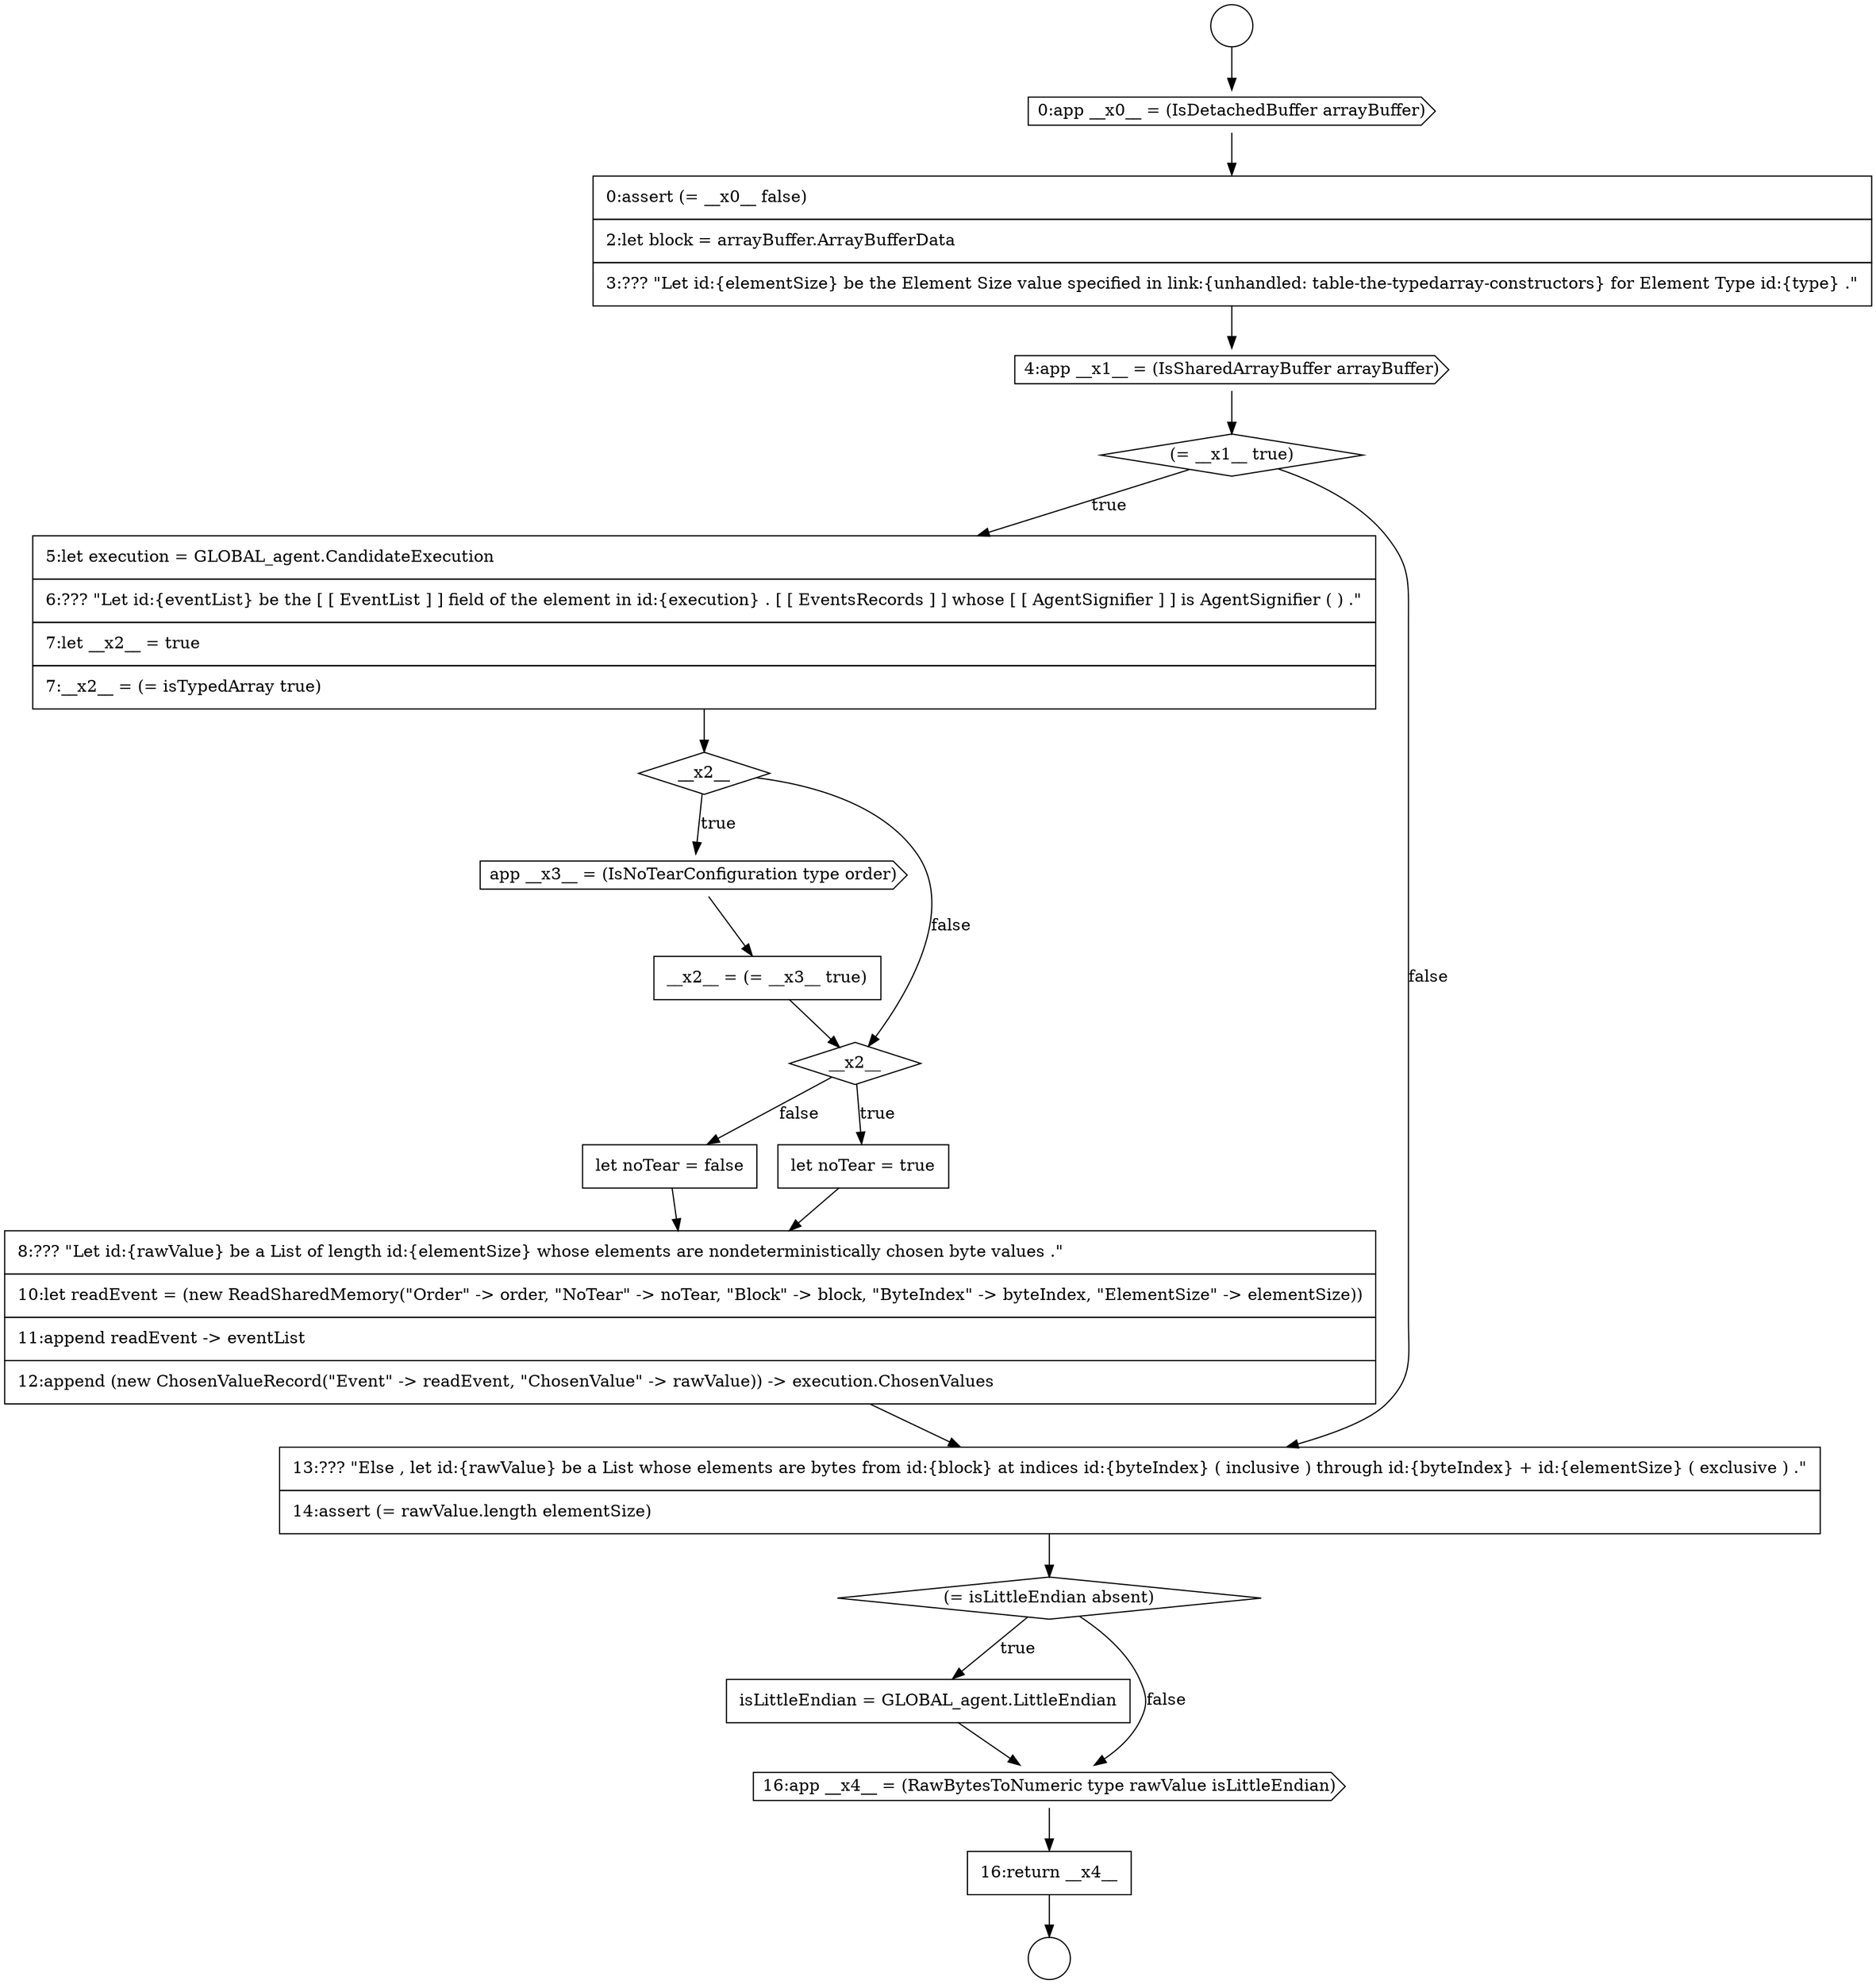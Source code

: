 digraph {
  node17473 [shape=none, margin=0, label=<<font color="black">
    <table border="0" cellborder="1" cellspacing="0" cellpadding="10">
      <tr><td align="left">16:return __x4__</td></tr>
    </table>
  </font>> color="black" fillcolor="white" style=filled]
  node17463 [shape=cds, label=<<font color="black">app __x3__ = (IsNoTearConfiguration type order)</font>> color="black" fillcolor="white" style=filled]
  node17470 [shape=diamond, label=<<font color="black">(= isLittleEndian absent)</font>> color="black" fillcolor="white" style=filled]
  node17467 [shape=none, margin=0, label=<<font color="black">
    <table border="0" cellborder="1" cellspacing="0" cellpadding="10">
      <tr><td align="left">let noTear = false</td></tr>
    </table>
  </font>> color="black" fillcolor="white" style=filled]
  node17462 [shape=diamond, label=<<font color="black">__x2__</font>> color="black" fillcolor="white" style=filled]
  node17471 [shape=none, margin=0, label=<<font color="black">
    <table border="0" cellborder="1" cellspacing="0" cellpadding="10">
      <tr><td align="left">isLittleEndian = GLOBAL_agent.LittleEndian</td></tr>
    </table>
  </font>> color="black" fillcolor="white" style=filled]
  node17468 [shape=none, margin=0, label=<<font color="black">
    <table border="0" cellborder="1" cellspacing="0" cellpadding="10">
      <tr><td align="left">8:??? &quot;Let id:{rawValue} be a List of length id:{elementSize} whose elements are nondeterministically chosen byte values .&quot;</td></tr>
      <tr><td align="left">10:let readEvent = (new ReadSharedMemory(&quot;Order&quot; -&gt; order, &quot;NoTear&quot; -&gt; noTear, &quot;Block&quot; -&gt; block, &quot;ByteIndex&quot; -&gt; byteIndex, &quot;ElementSize&quot; -&gt; elementSize))</td></tr>
      <tr><td align="left">11:append readEvent -&gt; eventList</td></tr>
      <tr><td align="left">12:append (new ChosenValueRecord(&quot;Event&quot; -&gt; readEvent, &quot;ChosenValue&quot; -&gt; rawValue)) -&gt; execution.ChosenValues</td></tr>
    </table>
  </font>> color="black" fillcolor="white" style=filled]
  node17458 [shape=none, margin=0, label=<<font color="black">
    <table border="0" cellborder="1" cellspacing="0" cellpadding="10">
      <tr><td align="left">0:assert (= __x0__ false)</td></tr>
      <tr><td align="left">2:let block = arrayBuffer.ArrayBufferData</td></tr>
      <tr><td align="left">3:??? &quot;Let id:{elementSize} be the Element Size value specified in link:{unhandled: table-the-typedarray-constructors} for Element Type id:{type} .&quot;</td></tr>
    </table>
  </font>> color="black" fillcolor="white" style=filled]
  node17461 [shape=none, margin=0, label=<<font color="black">
    <table border="0" cellborder="1" cellspacing="0" cellpadding="10">
      <tr><td align="left">5:let execution = GLOBAL_agent.CandidateExecution</td></tr>
      <tr><td align="left">6:??? &quot;Let id:{eventList} be the [ [ EventList ] ] field of the element in id:{execution} . [ [ EventsRecords ] ] whose [ [ AgentSignifier ] ] is AgentSignifier ( ) .&quot;</td></tr>
      <tr><td align="left">7:let __x2__ = true</td></tr>
      <tr><td align="left">7:__x2__ = (= isTypedArray true)</td></tr>
    </table>
  </font>> color="black" fillcolor="white" style=filled]
  node17472 [shape=cds, label=<<font color="black">16:app __x4__ = (RawBytesToNumeric type rawValue isLittleEndian)</font>> color="black" fillcolor="white" style=filled]
  node17455 [shape=circle label=" " color="black" fillcolor="white" style=filled]
  node17457 [shape=cds, label=<<font color="black">0:app __x0__ = (IsDetachedBuffer arrayBuffer)</font>> color="black" fillcolor="white" style=filled]
  node17464 [shape=none, margin=0, label=<<font color="black">
    <table border="0" cellborder="1" cellspacing="0" cellpadding="10">
      <tr><td align="left">__x2__ = (= __x3__ true)</td></tr>
    </table>
  </font>> color="black" fillcolor="white" style=filled]
  node17466 [shape=none, margin=0, label=<<font color="black">
    <table border="0" cellborder="1" cellspacing="0" cellpadding="10">
      <tr><td align="left">let noTear = true</td></tr>
    </table>
  </font>> color="black" fillcolor="white" style=filled]
  node17459 [shape=cds, label=<<font color="black">4:app __x1__ = (IsSharedArrayBuffer arrayBuffer)</font>> color="black" fillcolor="white" style=filled]
  node17460 [shape=diamond, label=<<font color="black">(= __x1__ true)</font>> color="black" fillcolor="white" style=filled]
  node17465 [shape=diamond, label=<<font color="black">__x2__</font>> color="black" fillcolor="white" style=filled]
  node17456 [shape=circle label=" " color="black" fillcolor="white" style=filled]
  node17469 [shape=none, margin=0, label=<<font color="black">
    <table border="0" cellborder="1" cellspacing="0" cellpadding="10">
      <tr><td align="left">13:??? &quot;Else , let id:{rawValue} be a List whose elements are bytes from id:{block} at indices id:{byteIndex} ( inclusive ) through id:{byteIndex} + id:{elementSize} ( exclusive ) .&quot;</td></tr>
      <tr><td align="left">14:assert (= rawValue.length elementSize)</td></tr>
    </table>
  </font>> color="black" fillcolor="white" style=filled]
  node17462 -> node17463 [label=<<font color="black">true</font>> color="black"]
  node17462 -> node17465 [label=<<font color="black">false</font>> color="black"]
  node17469 -> node17470 [ color="black"]
  node17468 -> node17469 [ color="black"]
  node17457 -> node17458 [ color="black"]
  node17463 -> node17464 [ color="black"]
  node17466 -> node17468 [ color="black"]
  node17461 -> node17462 [ color="black"]
  node17465 -> node17466 [label=<<font color="black">true</font>> color="black"]
  node17465 -> node17467 [label=<<font color="black">false</font>> color="black"]
  node17473 -> node17456 [ color="black"]
  node17467 -> node17468 [ color="black"]
  node17471 -> node17472 [ color="black"]
  node17464 -> node17465 [ color="black"]
  node17470 -> node17471 [label=<<font color="black">true</font>> color="black"]
  node17470 -> node17472 [label=<<font color="black">false</font>> color="black"]
  node17458 -> node17459 [ color="black"]
  node17459 -> node17460 [ color="black"]
  node17472 -> node17473 [ color="black"]
  node17455 -> node17457 [ color="black"]
  node17460 -> node17461 [label=<<font color="black">true</font>> color="black"]
  node17460 -> node17469 [label=<<font color="black">false</font>> color="black"]
}
